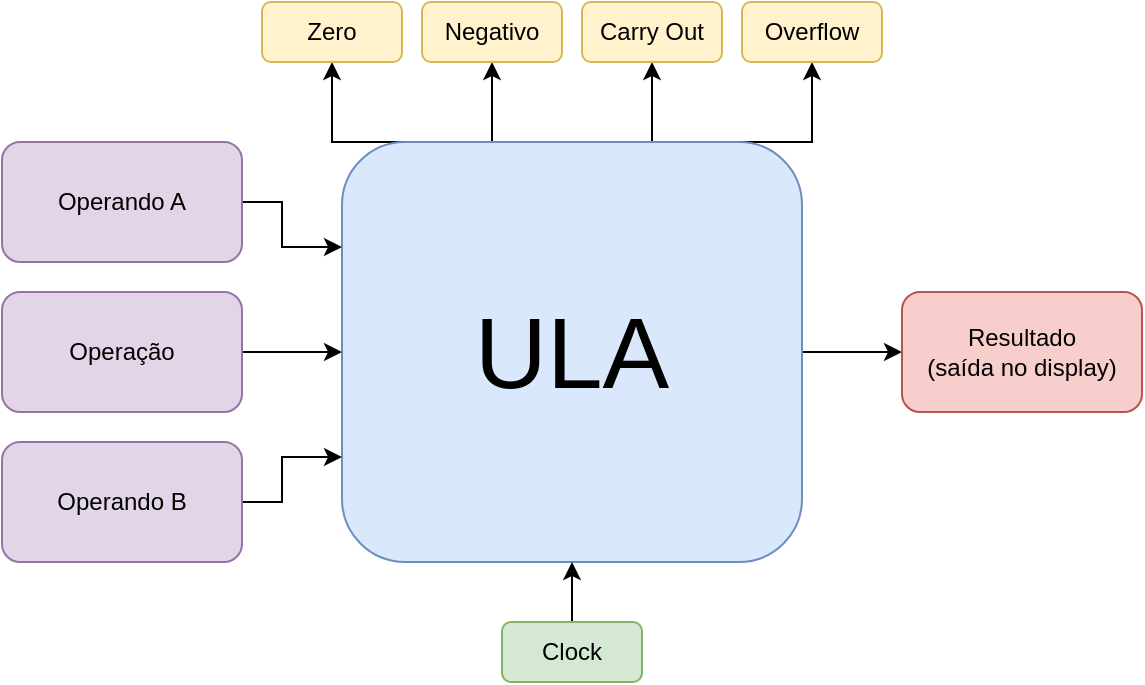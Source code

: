 <mxfile version="14.9.7" type="device" pages="2"><diagram name="Descrição Inicial" id="puOUJOfHMxFOFR1_Y6oz"><mxGraphModel dx="764" dy="368" grid="0" gridSize="10" guides="1" tooltips="1" connect="1" arrows="1" fold="1" page="1" pageScale="1" pageWidth="827" pageHeight="1169" math="0" shadow="0"><root><mxCell id="IgOigAhCy5MsdnqhvgLK-0"/><mxCell id="IgOigAhCy5MsdnqhvgLK-1" parent="IgOigAhCy5MsdnqhvgLK-0"/><mxCell id="IgOigAhCy5MsdnqhvgLK-2" style="edgeStyle=orthogonalEdgeStyle;rounded=0;orthogonalLoop=1;jettySize=auto;html=1;exitX=0.25;exitY=0;exitDx=0;exitDy=0;entryX=0.5;entryY=1;entryDx=0;entryDy=0;fontSize=12;" edge="1" parent="IgOigAhCy5MsdnqhvgLK-1" source="IgOigAhCy5MsdnqhvgLK-10" target="IgOigAhCy5MsdnqhvgLK-21"><mxGeometry relative="1" as="geometry"><Array as="points"><mxPoint x="325" y="110"/></Array></mxGeometry></mxCell><mxCell id="IgOigAhCy5MsdnqhvgLK-3" style="edgeStyle=orthogonalEdgeStyle;rounded=0;orthogonalLoop=1;jettySize=auto;html=1;exitX=0.25;exitY=0;exitDx=0;exitDy=0;fontSize=12;" edge="1" parent="IgOigAhCy5MsdnqhvgLK-1" source="IgOigAhCy5MsdnqhvgLK-10" target="IgOigAhCy5MsdnqhvgLK-22"><mxGeometry relative="1" as="geometry"><Array as="points"><mxPoint x="405" y="110"/></Array></mxGeometry></mxCell><mxCell id="IgOigAhCy5MsdnqhvgLK-4" style="edgeStyle=orthogonalEdgeStyle;rounded=0;orthogonalLoop=1;jettySize=auto;html=1;exitX=0.75;exitY=0;exitDx=0;exitDy=0;entryX=0.5;entryY=1;entryDx=0;entryDy=0;fontSize=12;" edge="1" parent="IgOigAhCy5MsdnqhvgLK-1" source="IgOigAhCy5MsdnqhvgLK-10" target="IgOigAhCy5MsdnqhvgLK-23"><mxGeometry relative="1" as="geometry"><Array as="points"><mxPoint x="485" y="110"/></Array></mxGeometry></mxCell><mxCell id="IgOigAhCy5MsdnqhvgLK-5" style="edgeStyle=orthogonalEdgeStyle;rounded=0;orthogonalLoop=1;jettySize=auto;html=1;exitX=0.75;exitY=0;exitDx=0;exitDy=0;fontSize=12;" edge="1" parent="IgOigAhCy5MsdnqhvgLK-1" source="IgOigAhCy5MsdnqhvgLK-10" target="IgOigAhCy5MsdnqhvgLK-24"><mxGeometry relative="1" as="geometry"><Array as="points"><mxPoint x="565" y="110"/></Array></mxGeometry></mxCell><mxCell id="IgOigAhCy5MsdnqhvgLK-8" style="edgeStyle=orthogonalEdgeStyle;rounded=0;orthogonalLoop=1;jettySize=auto;html=1;exitX=1;exitY=0.5;exitDx=0;exitDy=0;entryX=0;entryY=0.5;entryDx=0;entryDy=0;fontSize=12;" edge="1" parent="IgOigAhCy5MsdnqhvgLK-1" source="IgOigAhCy5MsdnqhvgLK-10" target="IgOigAhCy5MsdnqhvgLK-26"><mxGeometry relative="1" as="geometry"><Array as="points"><mxPoint x="610" y="215"/><mxPoint x="610" y="215"/></Array></mxGeometry></mxCell><mxCell id="IgOigAhCy5MsdnqhvgLK-10" value="ULA" style="rounded=1;whiteSpace=wrap;html=1;fillColor=#dae8fc;strokeColor=#6c8ebf;fontSize=50;" vertex="1" parent="IgOigAhCy5MsdnqhvgLK-1"><mxGeometry x="330" y="110" width="230" height="210" as="geometry"/></mxCell><mxCell id="IgOigAhCy5MsdnqhvgLK-11" style="edgeStyle=orthogonalEdgeStyle;rounded=0;orthogonalLoop=1;jettySize=auto;html=1;exitX=1;exitY=0.5;exitDx=0;exitDy=0;entryX=0;entryY=0.25;entryDx=0;entryDy=0;fontSize=12;" edge="1" parent="IgOigAhCy5MsdnqhvgLK-1" source="IgOigAhCy5MsdnqhvgLK-12" target="IgOigAhCy5MsdnqhvgLK-10"><mxGeometry relative="1" as="geometry"><Array as="points"><mxPoint x="300" y="140"/><mxPoint x="300" y="162"/></Array></mxGeometry></mxCell><mxCell id="IgOigAhCy5MsdnqhvgLK-12" value="Operando A" style="rounded=1;whiteSpace=wrap;html=1;fontSize=12;fillColor=#e1d5e7;strokeColor=#9673a6;" vertex="1" parent="IgOigAhCy5MsdnqhvgLK-1"><mxGeometry x="160" y="110" width="120" height="60" as="geometry"/></mxCell><mxCell id="IgOigAhCy5MsdnqhvgLK-13" style="edgeStyle=orthogonalEdgeStyle;rounded=0;orthogonalLoop=1;jettySize=auto;html=1;exitX=1;exitY=0.5;exitDx=0;exitDy=0;entryX=0;entryY=0.75;entryDx=0;entryDy=0;fontSize=12;" edge="1" parent="IgOigAhCy5MsdnqhvgLK-1" source="IgOigAhCy5MsdnqhvgLK-14" target="IgOigAhCy5MsdnqhvgLK-10"><mxGeometry relative="1" as="geometry"><Array as="points"><mxPoint x="300" y="290"/><mxPoint x="300" y="268"/></Array></mxGeometry></mxCell><mxCell id="IgOigAhCy5MsdnqhvgLK-14" value="Operando B" style="rounded=1;whiteSpace=wrap;html=1;fontSize=12;fillColor=#e1d5e7;strokeColor=#9673a6;" vertex="1" parent="IgOigAhCy5MsdnqhvgLK-1"><mxGeometry x="160" y="260" width="120" height="60" as="geometry"/></mxCell><mxCell id="IgOigAhCy5MsdnqhvgLK-15" style="edgeStyle=orthogonalEdgeStyle;rounded=0;orthogonalLoop=1;jettySize=auto;html=1;exitX=1;exitY=0.5;exitDx=0;exitDy=0;entryX=0;entryY=0.5;entryDx=0;entryDy=0;fontSize=12;" edge="1" parent="IgOigAhCy5MsdnqhvgLK-1" source="IgOigAhCy5MsdnqhvgLK-16" target="IgOigAhCy5MsdnqhvgLK-10"><mxGeometry relative="1" as="geometry"/></mxCell><mxCell id="IgOigAhCy5MsdnqhvgLK-16" value="Operação" style="rounded=1;whiteSpace=wrap;html=1;fontSize=12;fillColor=#e1d5e7;strokeColor=#9673a6;" vertex="1" parent="IgOigAhCy5MsdnqhvgLK-1"><mxGeometry x="160" y="185" width="120" height="60" as="geometry"/></mxCell><mxCell id="IgOigAhCy5MsdnqhvgLK-19" style="edgeStyle=orthogonalEdgeStyle;rounded=0;orthogonalLoop=1;jettySize=auto;html=1;exitX=0.5;exitY=0;exitDx=0;exitDy=0;entryX=0.5;entryY=1;entryDx=0;entryDy=0;fontSize=12;" edge="1" parent="IgOigAhCy5MsdnqhvgLK-1" source="IgOigAhCy5MsdnqhvgLK-20" target="IgOigAhCy5MsdnqhvgLK-10"><mxGeometry relative="1" as="geometry"/></mxCell><mxCell id="IgOigAhCy5MsdnqhvgLK-20" value="Clock" style="rounded=1;whiteSpace=wrap;html=1;fontSize=12;fillColor=#d5e8d4;strokeColor=#82b366;" vertex="1" parent="IgOigAhCy5MsdnqhvgLK-1"><mxGeometry x="410" y="350" width="70" height="30" as="geometry"/></mxCell><mxCell id="IgOigAhCy5MsdnqhvgLK-21" value="Zero" style="rounded=1;whiteSpace=wrap;html=1;fontSize=12;fillColor=#fff2cc;strokeColor=#d6b656;" vertex="1" parent="IgOigAhCy5MsdnqhvgLK-1"><mxGeometry x="290" y="40" width="70" height="30" as="geometry"/></mxCell><mxCell id="IgOigAhCy5MsdnqhvgLK-22" value="Negativo" style="rounded=1;whiteSpace=wrap;html=1;fontSize=12;fillColor=#fff2cc;strokeColor=#d6b656;" vertex="1" parent="IgOigAhCy5MsdnqhvgLK-1"><mxGeometry x="370" y="40" width="70" height="30" as="geometry"/></mxCell><mxCell id="IgOigAhCy5MsdnqhvgLK-23" value="Carry Out" style="rounded=1;whiteSpace=wrap;html=1;fontSize=12;fillColor=#fff2cc;strokeColor=#d6b656;" vertex="1" parent="IgOigAhCy5MsdnqhvgLK-1"><mxGeometry x="450" y="40" width="70" height="30" as="geometry"/></mxCell><mxCell id="IgOigAhCy5MsdnqhvgLK-24" value="Overflow" style="rounded=1;whiteSpace=wrap;html=1;fontSize=12;fillColor=#fff2cc;strokeColor=#d6b656;" vertex="1" parent="IgOigAhCy5MsdnqhvgLK-1"><mxGeometry x="530" y="40" width="70" height="30" as="geometry"/></mxCell><mxCell id="IgOigAhCy5MsdnqhvgLK-26" value="Resultado&lt;br&gt;(saída no display)" style="rounded=1;whiteSpace=wrap;html=1;fontSize=12;fillColor=#f8cecc;strokeColor=#b85450;" vertex="1" parent="IgOigAhCy5MsdnqhvgLK-1"><mxGeometry x="610" y="185" width="120" height="60" as="geometry"/></mxCell></root></mxGraphModel></diagram><diagram id="FOC5Cayfhi9AyIs74zSa" name="Implementação"><mxGraphModel dx="764" dy="368" grid="0" gridSize="10" guides="1" tooltips="1" connect="1" arrows="1" fold="1" page="1" pageScale="1" pageWidth="827" pageHeight="1169" math="0" shadow="0"><root><mxCell id="0"/><mxCell id="1" parent="0"/><mxCell id="JKEIoL-_10vxWcZCQE5U-17" style="edgeStyle=orthogonalEdgeStyle;rounded=0;orthogonalLoop=1;jettySize=auto;html=1;exitX=0.25;exitY=0;exitDx=0;exitDy=0;entryX=0.5;entryY=1;entryDx=0;entryDy=0;fontSize=12;" edge="1" parent="1" source="JKEIoL-_10vxWcZCQE5U-1" target="JKEIoL-_10vxWcZCQE5U-13"><mxGeometry relative="1" as="geometry"><Array as="points"><mxPoint x="325" y="110"/></Array></mxGeometry></mxCell><mxCell id="JKEIoL-_10vxWcZCQE5U-18" style="edgeStyle=orthogonalEdgeStyle;rounded=0;orthogonalLoop=1;jettySize=auto;html=1;exitX=0.25;exitY=0;exitDx=0;exitDy=0;fontSize=12;" edge="1" parent="1" source="JKEIoL-_10vxWcZCQE5U-1" target="JKEIoL-_10vxWcZCQE5U-14"><mxGeometry relative="1" as="geometry"><Array as="points"><mxPoint x="405" y="110"/></Array></mxGeometry></mxCell><mxCell id="JKEIoL-_10vxWcZCQE5U-19" style="edgeStyle=orthogonalEdgeStyle;rounded=0;orthogonalLoop=1;jettySize=auto;html=1;exitX=0.75;exitY=0;exitDx=0;exitDy=0;entryX=0.5;entryY=1;entryDx=0;entryDy=0;fontSize=12;" edge="1" parent="1" source="JKEIoL-_10vxWcZCQE5U-1" target="JKEIoL-_10vxWcZCQE5U-15"><mxGeometry relative="1" as="geometry"><Array as="points"><mxPoint x="485" y="110"/></Array></mxGeometry></mxCell><mxCell id="JKEIoL-_10vxWcZCQE5U-20" style="edgeStyle=orthogonalEdgeStyle;rounded=0;orthogonalLoop=1;jettySize=auto;html=1;exitX=0.75;exitY=0;exitDx=0;exitDy=0;fontSize=12;" edge="1" parent="1" source="JKEIoL-_10vxWcZCQE5U-1" target="JKEIoL-_10vxWcZCQE5U-16"><mxGeometry relative="1" as="geometry"><Array as="points"><mxPoint x="565" y="110"/></Array></mxGeometry></mxCell><mxCell id="JKEIoL-_10vxWcZCQE5U-25" style="edgeStyle=orthogonalEdgeStyle;rounded=0;orthogonalLoop=1;jettySize=auto;html=1;exitX=1;exitY=0.25;exitDx=0;exitDy=0;entryX=0;entryY=0.5;entryDx=0;entryDy=0;fontSize=12;" edge="1" parent="1" source="JKEIoL-_10vxWcZCQE5U-1" target="JKEIoL-_10vxWcZCQE5U-21"><mxGeometry relative="1" as="geometry"/></mxCell><mxCell id="JKEIoL-_10vxWcZCQE5U-26" style="edgeStyle=orthogonalEdgeStyle;rounded=0;orthogonalLoop=1;jettySize=auto;html=1;exitX=1;exitY=0.25;exitDx=0;exitDy=0;entryX=0;entryY=0.5;entryDx=0;entryDy=0;fontSize=12;" edge="1" parent="1" source="JKEIoL-_10vxWcZCQE5U-1" target="JKEIoL-_10vxWcZCQE5U-23"><mxGeometry relative="1" as="geometry"><Array as="points"><mxPoint x="560" y="180"/></Array></mxGeometry></mxCell><mxCell id="JKEIoL-_10vxWcZCQE5U-27" style="edgeStyle=orthogonalEdgeStyle;rounded=0;orthogonalLoop=1;jettySize=auto;html=1;exitX=1;exitY=0.75;exitDx=0;exitDy=0;entryX=0;entryY=0.5;entryDx=0;entryDy=0;fontSize=12;" edge="1" parent="1" source="JKEIoL-_10vxWcZCQE5U-1" target="JKEIoL-_10vxWcZCQE5U-22"><mxGeometry relative="1" as="geometry"><Array as="points"><mxPoint x="560" y="250"/></Array></mxGeometry></mxCell><mxCell id="JKEIoL-_10vxWcZCQE5U-28" style="edgeStyle=orthogonalEdgeStyle;rounded=0;orthogonalLoop=1;jettySize=auto;html=1;exitX=1;exitY=0.75;exitDx=0;exitDy=0;entryX=0;entryY=0.5;entryDx=0;entryDy=0;fontSize=12;" edge="1" parent="1" source="JKEIoL-_10vxWcZCQE5U-1" target="JKEIoL-_10vxWcZCQE5U-24"><mxGeometry relative="1" as="geometry"/></mxCell><mxCell id="JKEIoL-_10vxWcZCQE5U-1" value="ULA" style="rounded=1;whiteSpace=wrap;html=1;fillColor=#dae8fc;strokeColor=#6c8ebf;fontSize=30;" vertex="1" parent="1"><mxGeometry x="330" y="110" width="230" height="210" as="geometry"/></mxCell><mxCell id="JKEIoL-_10vxWcZCQE5U-3" value="Operando A" style="rounded=1;whiteSpace=wrap;html=1;fontSize=12;fillColor=#e1d5e7;strokeColor=#9673a6;" vertex="1" parent="1"><mxGeometry x="440" y="120" width="70" height="30" as="geometry"/></mxCell><mxCell id="JKEIoL-_10vxWcZCQE5U-4" value="Operando B" style="rounded=1;whiteSpace=wrap;html=1;fontSize=12;fillColor=#e1d5e7;strokeColor=#9673a6;" vertex="1" parent="1"><mxGeometry x="440" y="150" width="70" height="30" as="geometry"/></mxCell><mxCell id="JKEIoL-_10vxWcZCQE5U-11" style="edgeStyle=orthogonalEdgeStyle;rounded=0;orthogonalLoop=1;jettySize=auto;html=1;exitX=1;exitY=0.5;exitDx=0;exitDy=0;entryX=0;entryY=0.5;entryDx=0;entryDy=0;fontSize=12;" edge="1" parent="1" source="JKEIoL-_10vxWcZCQE5U-5" target="JKEIoL-_10vxWcZCQE5U-1"><mxGeometry relative="1" as="geometry"/></mxCell><mxCell id="JKEIoL-_10vxWcZCQE5U-5" value="Operação" style="rounded=1;whiteSpace=wrap;html=1;fontSize=12;fillColor=#e1d5e7;strokeColor=#9673a6;" vertex="1" parent="1"><mxGeometry x="160" y="185" width="120" height="60" as="geometry"/></mxCell><mxCell id="JKEIoL-_10vxWcZCQE5U-12" style="edgeStyle=orthogonalEdgeStyle;rounded=0;orthogonalLoop=1;jettySize=auto;html=1;exitX=0.5;exitY=0;exitDx=0;exitDy=0;entryX=0.25;entryY=1;entryDx=0;entryDy=0;fontSize=12;" edge="1" parent="1" source="JKEIoL-_10vxWcZCQE5U-6" target="JKEIoL-_10vxWcZCQE5U-1"><mxGeometry relative="1" as="geometry"/></mxCell><mxCell id="JKEIoL-_10vxWcZCQE5U-6" value="Pausa" style="rounded=1;whiteSpace=wrap;html=1;fontSize=12;fillColor=#d5e8d4;strokeColor=#82b366;" vertex="1" parent="1"><mxGeometry x="350" y="350" width="70" height="30" as="geometry"/></mxCell><mxCell id="JKEIoL-_10vxWcZCQE5U-8" style="edgeStyle=orthogonalEdgeStyle;rounded=0;orthogonalLoop=1;jettySize=auto;html=1;exitX=0.5;exitY=0;exitDx=0;exitDy=0;entryX=0.75;entryY=1;entryDx=0;entryDy=0;fontSize=12;" edge="1" parent="1" source="JKEIoL-_10vxWcZCQE5U-7" target="JKEIoL-_10vxWcZCQE5U-1"><mxGeometry relative="1" as="geometry"/></mxCell><mxCell id="JKEIoL-_10vxWcZCQE5U-7" value="Clock" style="rounded=1;whiteSpace=wrap;html=1;fontSize=12;fillColor=#d5e8d4;strokeColor=#82b366;" vertex="1" parent="1"><mxGeometry x="470" y="350" width="70" height="30" as="geometry"/></mxCell><mxCell id="JKEIoL-_10vxWcZCQE5U-13" value="Zero" style="rounded=1;whiteSpace=wrap;html=1;fontSize=12;fillColor=#fff2cc;strokeColor=#d6b656;" vertex="1" parent="1"><mxGeometry x="290" y="40" width="70" height="30" as="geometry"/></mxCell><mxCell id="JKEIoL-_10vxWcZCQE5U-14" value="Negativo" style="rounded=1;whiteSpace=wrap;html=1;fontSize=12;fillColor=#fff2cc;strokeColor=#d6b656;" vertex="1" parent="1"><mxGeometry x="370" y="40" width="70" height="30" as="geometry"/></mxCell><mxCell id="JKEIoL-_10vxWcZCQE5U-15" value="Carry Out" style="rounded=1;whiteSpace=wrap;html=1;fontSize=12;fillColor=#fff2cc;strokeColor=#d6b656;" vertex="1" parent="1"><mxGeometry x="450" y="40" width="70" height="30" as="geometry"/></mxCell><mxCell id="JKEIoL-_10vxWcZCQE5U-16" value="Overflow" style="rounded=1;whiteSpace=wrap;html=1;fontSize=12;fillColor=#fff2cc;strokeColor=#d6b656;" vertex="1" parent="1"><mxGeometry x="530" y="40" width="70" height="30" as="geometry"/></mxCell><mxCell id="JKEIoL-_10vxWcZCQE5U-21" value="Operando A&lt;br&gt;(saída no display)" style="rounded=1;whiteSpace=wrap;html=1;fontSize=12;fillColor=#f8cecc;strokeColor=#b85450;" vertex="1" parent="1"><mxGeometry x="610" y="80" width="120" height="60" as="geometry"/></mxCell><mxCell id="JKEIoL-_10vxWcZCQE5U-22" value="Operando B&lt;br&gt;(saída no display)" style="rounded=1;whiteSpace=wrap;html=1;fontSize=12;fillColor=#f8cecc;strokeColor=#b85450;" vertex="1" parent="1"><mxGeometry x="610" y="220" width="120" height="60" as="geometry"/></mxCell><mxCell id="JKEIoL-_10vxWcZCQE5U-23" value="Operação&lt;br&gt;(saída no display)" style="rounded=1;whiteSpace=wrap;html=1;fontSize=12;fillColor=#f8cecc;strokeColor=#b85450;" vertex="1" parent="1"><mxGeometry x="610" y="150" width="120" height="60" as="geometry"/></mxCell><mxCell id="JKEIoL-_10vxWcZCQE5U-24" value="Resultado&lt;br&gt;(saída no display)" style="rounded=1;whiteSpace=wrap;html=1;fontSize=12;fillColor=#f8cecc;strokeColor=#b85450;" vertex="1" parent="1"><mxGeometry x="610" y="290" width="120" height="60" as="geometry"/></mxCell></root></mxGraphModel></diagram></mxfile>